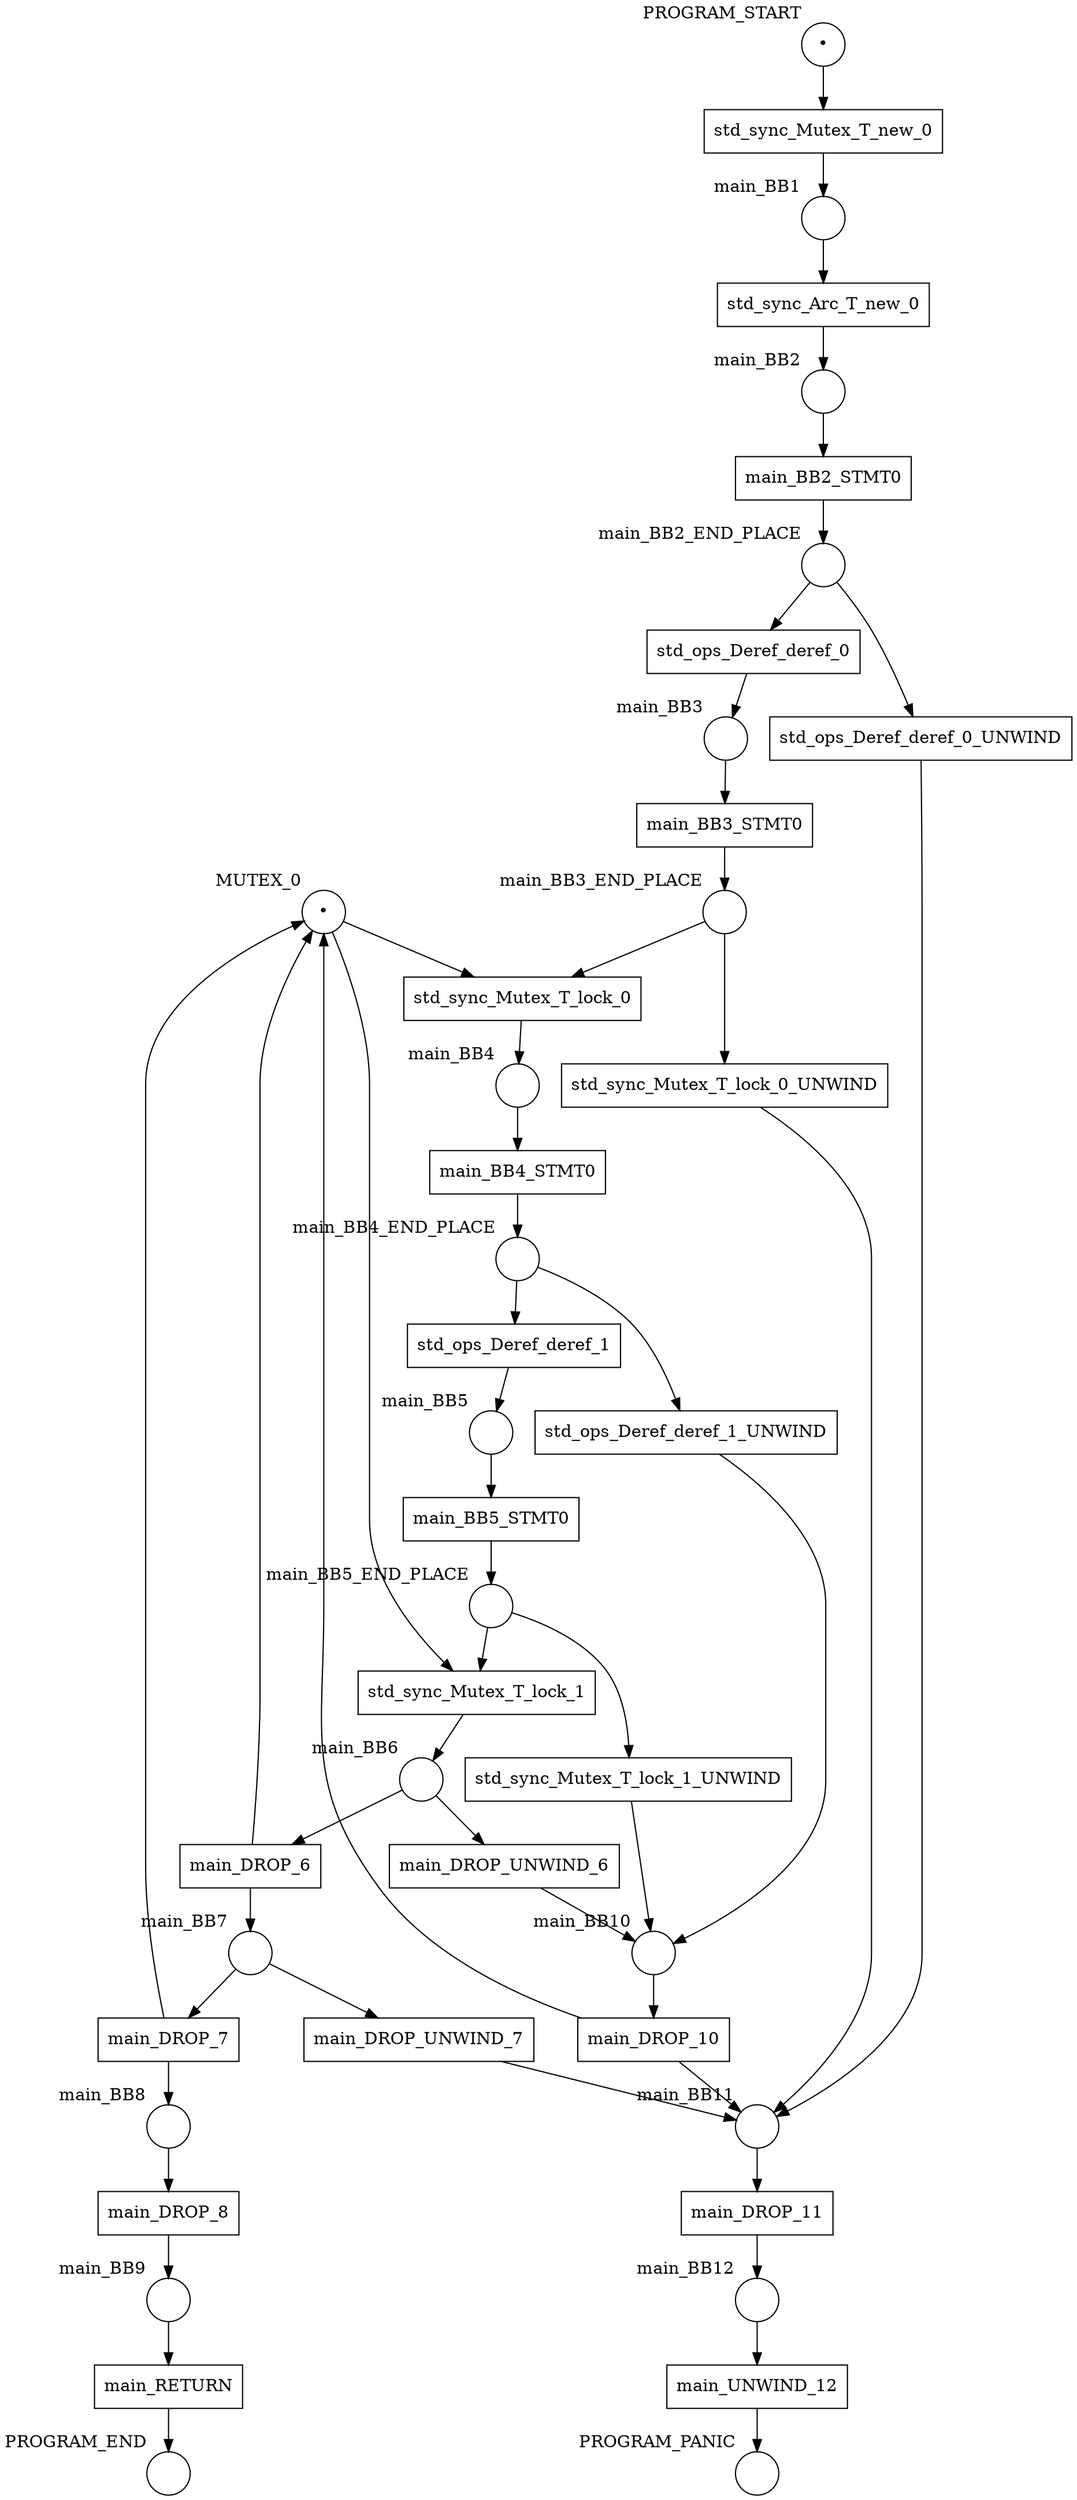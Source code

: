 digraph petrinet {
    MUTEX_0 [shape="circle" xlabel="MUTEX_0" label="•"];
    PROGRAM_END [shape="circle" xlabel="PROGRAM_END" label=""];
    PROGRAM_PANIC [shape="circle" xlabel="PROGRAM_PANIC" label=""];
    PROGRAM_START [shape="circle" xlabel="PROGRAM_START" label="•"];
    main_BB1 [shape="circle" xlabel="main_BB1" label=""];
    main_BB10 [shape="circle" xlabel="main_BB10" label=""];
    main_BB11 [shape="circle" xlabel="main_BB11" label=""];
    main_BB12 [shape="circle" xlabel="main_BB12" label=""];
    main_BB2 [shape="circle" xlabel="main_BB2" label=""];
    main_BB2_END_PLACE [shape="circle" xlabel="main_BB2_END_PLACE" label=""];
    main_BB3 [shape="circle" xlabel="main_BB3" label=""];
    main_BB3_END_PLACE [shape="circle" xlabel="main_BB3_END_PLACE" label=""];
    main_BB4 [shape="circle" xlabel="main_BB4" label=""];
    main_BB4_END_PLACE [shape="circle" xlabel="main_BB4_END_PLACE" label=""];
    main_BB5 [shape="circle" xlabel="main_BB5" label=""];
    main_BB5_END_PLACE [shape="circle" xlabel="main_BB5_END_PLACE" label=""];
    main_BB6 [shape="circle" xlabel="main_BB6" label=""];
    main_BB7 [shape="circle" xlabel="main_BB7" label=""];
    main_BB8 [shape="circle" xlabel="main_BB8" label=""];
    main_BB9 [shape="circle" xlabel="main_BB9" label=""];
    main_BB2_STMT0 [shape="box" xlabel="" label="main_BB2_STMT0"];
    main_BB3_STMT0 [shape="box" xlabel="" label="main_BB3_STMT0"];
    main_BB4_STMT0 [shape="box" xlabel="" label="main_BB4_STMT0"];
    main_BB5_STMT0 [shape="box" xlabel="" label="main_BB5_STMT0"];
    main_DROP_10 [shape="box" xlabel="" label="main_DROP_10"];
    main_DROP_11 [shape="box" xlabel="" label="main_DROP_11"];
    main_DROP_6 [shape="box" xlabel="" label="main_DROP_6"];
    main_DROP_7 [shape="box" xlabel="" label="main_DROP_7"];
    main_DROP_8 [shape="box" xlabel="" label="main_DROP_8"];
    main_DROP_UNWIND_6 [shape="box" xlabel="" label="main_DROP_UNWIND_6"];
    main_DROP_UNWIND_7 [shape="box" xlabel="" label="main_DROP_UNWIND_7"];
    main_RETURN [shape="box" xlabel="" label="main_RETURN"];
    main_UNWIND_12 [shape="box" xlabel="" label="main_UNWIND_12"];
    std_ops_Deref_deref_0 [shape="box" xlabel="" label="std_ops_Deref_deref_0"];
    std_ops_Deref_deref_0_UNWIND [shape="box" xlabel="" label="std_ops_Deref_deref_0_UNWIND"];
    std_ops_Deref_deref_1 [shape="box" xlabel="" label="std_ops_Deref_deref_1"];
    std_ops_Deref_deref_1_UNWIND [shape="box" xlabel="" label="std_ops_Deref_deref_1_UNWIND"];
    std_sync_Arc_T_new_0 [shape="box" xlabel="" label="std_sync_Arc_T_new_0"];
    std_sync_Mutex_T_lock_0 [shape="box" xlabel="" label="std_sync_Mutex_T_lock_0"];
    std_sync_Mutex_T_lock_0_UNWIND [shape="box" xlabel="" label="std_sync_Mutex_T_lock_0_UNWIND"];
    std_sync_Mutex_T_lock_1 [shape="box" xlabel="" label="std_sync_Mutex_T_lock_1"];
    std_sync_Mutex_T_lock_1_UNWIND [shape="box" xlabel="" label="std_sync_Mutex_T_lock_1_UNWIND"];
    std_sync_Mutex_T_new_0 [shape="box" xlabel="" label="std_sync_Mutex_T_new_0"];
    MUTEX_0 -> std_sync_Mutex_T_lock_0;
    MUTEX_0 -> std_sync_Mutex_T_lock_1;
    PROGRAM_START -> std_sync_Mutex_T_new_0;
    main_BB1 -> std_sync_Arc_T_new_0;
    main_BB10 -> main_DROP_10;
    main_BB11 -> main_DROP_11;
    main_BB12 -> main_UNWIND_12;
    main_BB2 -> main_BB2_STMT0;
    main_BB2_END_PLACE -> std_ops_Deref_deref_0;
    main_BB2_END_PLACE -> std_ops_Deref_deref_0_UNWIND;
    main_BB3 -> main_BB3_STMT0;
    main_BB3_END_PLACE -> std_sync_Mutex_T_lock_0;
    main_BB3_END_PLACE -> std_sync_Mutex_T_lock_0_UNWIND;
    main_BB4 -> main_BB4_STMT0;
    main_BB4_END_PLACE -> std_ops_Deref_deref_1;
    main_BB4_END_PLACE -> std_ops_Deref_deref_1_UNWIND;
    main_BB5 -> main_BB5_STMT0;
    main_BB5_END_PLACE -> std_sync_Mutex_T_lock_1;
    main_BB5_END_PLACE -> std_sync_Mutex_T_lock_1_UNWIND;
    main_BB6 -> main_DROP_6;
    main_BB6 -> main_DROP_UNWIND_6;
    main_BB7 -> main_DROP_7;
    main_BB7 -> main_DROP_UNWIND_7;
    main_BB8 -> main_DROP_8;
    main_BB9 -> main_RETURN;
    main_BB2_STMT0 -> main_BB2_END_PLACE;
    main_BB3_STMT0 -> main_BB3_END_PLACE;
    main_BB4_STMT0 -> main_BB4_END_PLACE;
    main_BB5_STMT0 -> main_BB5_END_PLACE;
    main_DROP_10 -> MUTEX_0;
    main_DROP_10 -> main_BB11;
    main_DROP_11 -> main_BB12;
    main_DROP_6 -> MUTEX_0;
    main_DROP_6 -> main_BB7;
    main_DROP_7 -> MUTEX_0;
    main_DROP_7 -> main_BB8;
    main_DROP_8 -> main_BB9;
    main_DROP_UNWIND_6 -> main_BB10;
    main_DROP_UNWIND_7 -> main_BB11;
    main_RETURN -> PROGRAM_END;
    main_UNWIND_12 -> PROGRAM_PANIC;
    std_ops_Deref_deref_0 -> main_BB3;
    std_ops_Deref_deref_0_UNWIND -> main_BB11;
    std_ops_Deref_deref_1 -> main_BB5;
    std_ops_Deref_deref_1_UNWIND -> main_BB10;
    std_sync_Arc_T_new_0 -> main_BB2;
    std_sync_Mutex_T_lock_0 -> main_BB4;
    std_sync_Mutex_T_lock_0_UNWIND -> main_BB11;
    std_sync_Mutex_T_lock_1 -> main_BB6;
    std_sync_Mutex_T_lock_1_UNWIND -> main_BB10;
    std_sync_Mutex_T_new_0 -> main_BB1;
}
